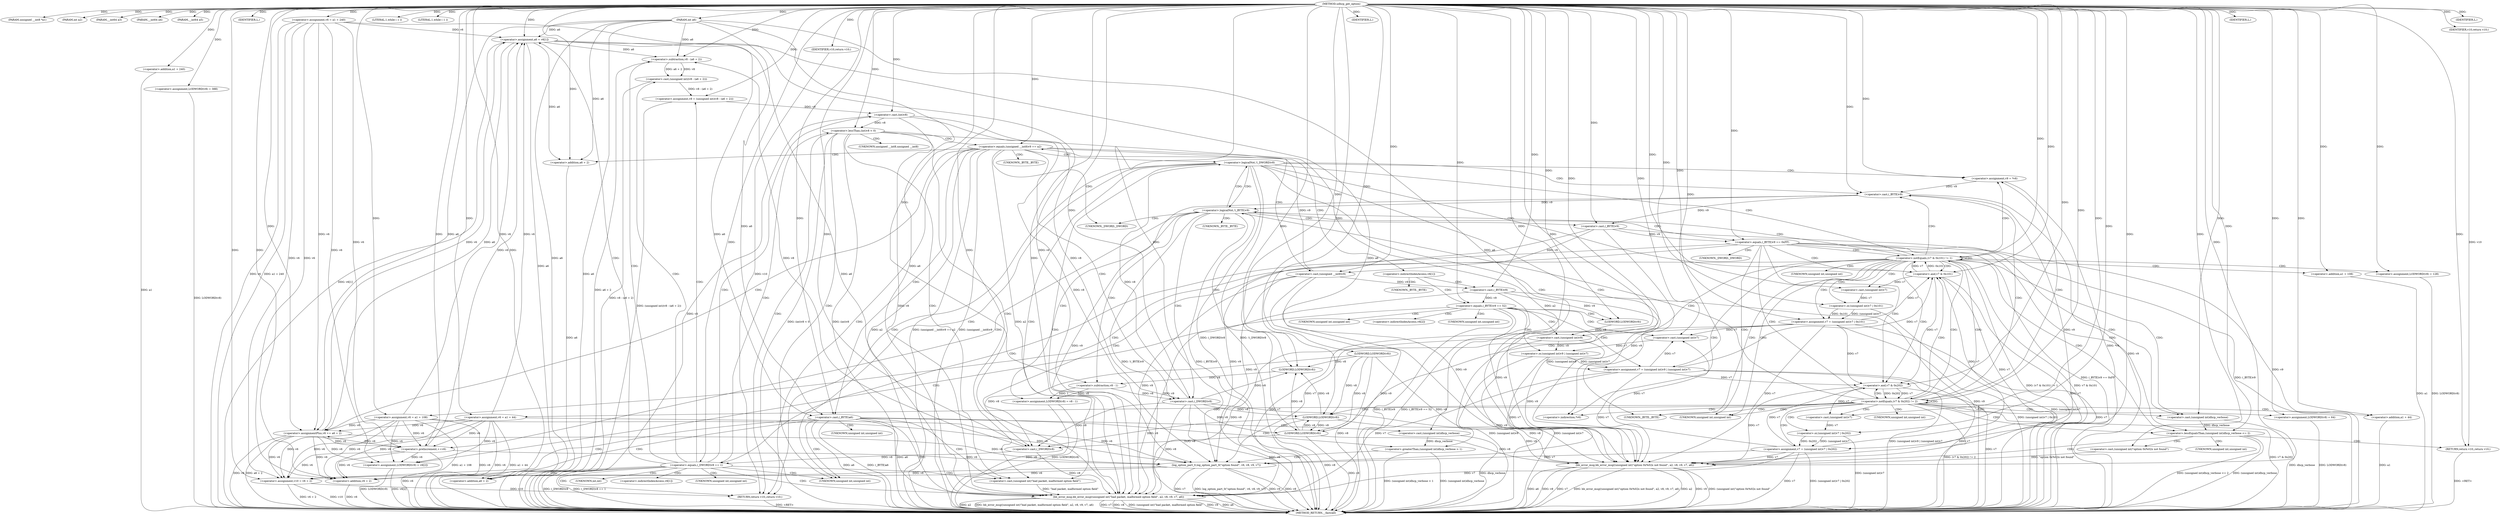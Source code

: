 digraph udhcp_get_option {  
"1000106" [label = "(METHOD,udhcp_get_option)" ]
"1000339" [label = "(METHOD_RETURN,__fastcall)" ]
"1000107" [label = "(PARAM,unsigned __int8 *a1)" ]
"1000108" [label = "(PARAM,int a2)" ]
"1000109" [label = "(PARAM,__int64 a3)" ]
"1000110" [label = "(PARAM,__int64 a4)" ]
"1000111" [label = "(PARAM,__int64 a5)" ]
"1000112" [label = "(PARAM,int a6)" ]
"1000119" [label = "(<operator>.assignment,v6 = a1 + 240)" ]
"1000121" [label = "(<operator>.addition,a1 + 240)" ]
"1000124" [label = "(IDENTIFIER,L,)" ]
"1000126" [label = "(<operator>.assignment,LODWORD(v8) = 388)" ]
"1000127" [label = "(LODWORD,LODWORD(v8))" ]
"1000130" [label = "(<operator>.assignment,LODWORD(v8) = 64)" ]
"1000131" [label = "(LODWORD,LODWORD(v8))" ]
"1000136" [label = "(LITERAL,1,while ( 1 ))" ]
"1000139" [label = "(LITERAL,1,while ( 1 ))" ]
"1000141" [label = "(<operator>.assignment,v9 = *v6)" ]
"1000146" [label = "(<operator>.logicalNot,!(_BYTE)v9)" ]
"1000147" [label = "(<operator>.cast,(_BYTE)v9)" ]
"1000151" [label = "(<operator>.assignment,LODWORD(v8) = v8 - 1)" ]
"1000152" [label = "(LODWORD,LODWORD(v8))" ]
"1000154" [label = "(<operator>.subtraction,v8 - 1)" ]
"1000157" [label = "(<operator>.preIncrement,++v6)" ]
"1000161" [label = "(<operator>.equals,(_BYTE)v9 == 0xFF)" ]
"1000162" [label = "(<operator>.cast,(_BYTE)v9)" ]
"1000168" [label = "(<operator>.equals,(_DWORD)v8 == 1)" ]
"1000169" [label = "(<operator>.cast,(_DWORD)v8)" ]
"1000174" [label = "(<operator>.assignment,a6 = v6[1])" ]
"1000179" [label = "(<operator>.assignment,v8 = (unsigned int)(v8 - (a6 + 2)))" ]
"1000181" [label = "(<operator>.cast,(unsigned int)(v8 - (a6 + 2)))" ]
"1000183" [label = "(<operator>.subtraction,v8 - (a6 + 2))" ]
"1000185" [label = "(<operator>.addition,a6 + 2)" ]
"1000189" [label = "(<operator>.lessThan,(int)v8 < 0)" ]
"1000190" [label = "(<operator>.cast,(int)v8)" ]
"1000196" [label = "(<operator>.equals,(unsigned __int8)v9 == a2)" ]
"1000197" [label = "(<operator>.cast,(unsigned __int8)v9)" ]
"1000203" [label = "(<operator>.cast,(_BYTE)a6)" ]
"1000208" [label = "(<operator>.greaterThan,(unsigned int)dhcp_verbose > 1)" ]
"1000209" [label = "(<operator>.cast,(unsigned int)dhcp_verbose)" ]
"1000213" [label = "(log_option_part_0,log_option_part_0(\"option found\", v6, v8, v9, v7))" ]
"1000219" [label = "(<operator>.assignment,v10 = v6 + 2)" ]
"1000221" [label = "(<operator>.addition,v6 + 2)" ]
"1000227" [label = "(IDENTIFIER,L,)" ]
"1000228" [label = "(bb_error_msg,bb_error_msg((unsigned int)\"bad packet, malformed option field\", a2, v8, v9, v7, a6))" ]
"1000229" [label = "(<operator>.cast,(unsigned int)\"bad packet, malformed option field\")" ]
"1000237" [label = "(RETURN,return v10;,return v10;)" ]
"1000238" [label = "(IDENTIFIER,v10,return v10;)" ]
"1000245" [label = "(<operator>.equals,(_BYTE)v9 == 52)" ]
"1000246" [label = "(<operator>.cast,(_BYTE)v9)" ]
"1000251" [label = "(<operator>.assignment,LODWORD(v9) = v6[2])" ]
"1000252" [label = "(LODWORD,LODWORD(v9))" ]
"1000257" [label = "(<operator>.assignment,v7 = (unsigned int)v9 | (unsigned int)v7)" ]
"1000259" [label = "(<operator>.or,(unsigned int)v9 | (unsigned int)v7)" ]
"1000260" [label = "(<operator>.cast,(unsigned int)v9)" ]
"1000263" [label = "(<operator>.cast,(unsigned int)v7)" ]
"1000266" [label = "(<operator>.assignmentPlus,v6 += a6 + 2)" ]
"1000268" [label = "(<operator>.addition,a6 + 2)" ]
"1000273" [label = "(<operator>.logicalNot,!(_DWORD)v8)" ]
"1000274" [label = "(<operator>.cast,(_DWORD)v8)" ]
"1000279" [label = "(<operator>.notEquals,(v7 & 0x101) != 1)" ]
"1000280" [label = "(<operator>.and,v7 & 0x101)" ]
"1000285" [label = "(<operator>.assignment,v7 = (unsigned int)v7 | 0x101)" ]
"1000287" [label = "(<operator>.or,(unsigned int)v7 | 0x101)" ]
"1000288" [label = "(<operator>.cast,(unsigned int)v7)" ]
"1000292" [label = "(<operator>.assignment,v6 = a1 + 108)" ]
"1000294" [label = "(<operator>.addition,a1 + 108)" ]
"1000297" [label = "(<operator>.assignment,LODWORD(v8) = 128)" ]
"1000298" [label = "(LODWORD,LODWORD(v8))" ]
"1000302" [label = "(<operator>.notEquals,(v7 & 0x202) != 2)" ]
"1000303" [label = "(<operator>.and,v7 & 0x202)" ]
"1000308" [label = "(<operator>.assignment,v7 = (unsigned int)v7 | 0x202)" ]
"1000310" [label = "(<operator>.or,(unsigned int)v7 | 0x202)" ]
"1000311" [label = "(<operator>.cast,(unsigned int)v7)" ]
"1000315" [label = "(<operator>.assignment,v6 = a1 + 44)" ]
"1000317" [label = "(<operator>.addition,a1 + 44)" ]
"1000320" [label = "(IDENTIFIER,L,)" ]
"1000322" [label = "(<operator>.lessEqualsThan,(unsigned int)dhcp_verbose <= 2)" ]
"1000323" [label = "(<operator>.cast,(unsigned int)dhcp_verbose)" ]
"1000327" [label = "(RETURN,return v10;,return v10;)" ]
"1000328" [label = "(IDENTIFIER,v10,return v10;)" ]
"1000329" [label = "(bb_error_msg,bb_error_msg((unsigned int)\"option 0x%02x not found\", a2, v8, v9, v7, a6))" ]
"1000330" [label = "(<operator>.cast,(unsigned int)\"option 0x%02x not found\")" ]
"1000338" [label = "(IDENTIFIER,L,)" ]
"1000143" [label = "(<operator>.indirection,*v6)" ]
"1000148" [label = "(UNKNOWN,_BYTE,_BYTE)" ]
"1000163" [label = "(UNKNOWN,_BYTE,_BYTE)" ]
"1000170" [label = "(UNKNOWN,_DWORD,_DWORD)" ]
"1000176" [label = "(<operator>.indirectIndexAccess,v6[1])" ]
"1000182" [label = "(UNKNOWN,unsigned int,unsigned int)" ]
"1000191" [label = "(UNKNOWN,int,int)" ]
"1000198" [label = "(UNKNOWN,unsigned __int8,unsigned __int8)" ]
"1000204" [label = "(UNKNOWN,_BYTE,_BYTE)" ]
"1000210" [label = "(UNKNOWN,unsigned int,unsigned int)" ]
"1000230" [label = "(UNKNOWN,unsigned int,unsigned int)" ]
"1000240" [label = "(<operator>.indirectIndexAccess,v6[1])" ]
"1000247" [label = "(UNKNOWN,_BYTE,_BYTE)" ]
"1000254" [label = "(<operator>.indirectIndexAccess,v6[2])" ]
"1000261" [label = "(UNKNOWN,unsigned int,unsigned int)" ]
"1000264" [label = "(UNKNOWN,unsigned int,unsigned int)" ]
"1000275" [label = "(UNKNOWN,_DWORD,_DWORD)" ]
"1000289" [label = "(UNKNOWN,unsigned int,unsigned int)" ]
"1000312" [label = "(UNKNOWN,unsigned int,unsigned int)" ]
"1000324" [label = "(UNKNOWN,unsigned int,unsigned int)" ]
"1000331" [label = "(UNKNOWN,unsigned int,unsigned int)" ]
  "1000259" -> "1000339"  [ label = "DDG: (unsigned int)v9"] 
  "1000179" -> "1000339"  [ label = "DDG: (unsigned int)(v8 - (a6 + 2))"] 
  "1000292" -> "1000339"  [ label = "DDG: a1 + 108"] 
  "1000162" -> "1000339"  [ label = "DDG: v9"] 
  "1000161" -> "1000339"  [ label = "DDG: (_BYTE)v9 == 0xFF"] 
  "1000266" -> "1000339"  [ label = "DDG: v6"] 
  "1000213" -> "1000339"  [ label = "DDG: v7"] 
  "1000141" -> "1000339"  [ label = "DDG: *v6"] 
  "1000203" -> "1000339"  [ label = "DDG: a6"] 
  "1000196" -> "1000339"  [ label = "DDG: a2"] 
  "1000294" -> "1000339"  [ label = "DDG: a1"] 
  "1000315" -> "1000339"  [ label = "DDG: v6"] 
  "1000127" -> "1000339"  [ label = "DDG: v8"] 
  "1000329" -> "1000339"  [ label = "DDG: v9"] 
  "1000322" -> "1000339"  [ label = "DDG: (unsigned int)dhcp_verbose <= 2"] 
  "1000197" -> "1000339"  [ label = "DDG: v9"] 
  "1000126" -> "1000339"  [ label = "DDG: LODWORD(v8)"] 
  "1000203" -> "1000339"  [ label = "DDG: (_BYTE)a6"] 
  "1000119" -> "1000339"  [ label = "DDG: v6"] 
  "1000323" -> "1000339"  [ label = "DDG: dhcp_verbose"] 
  "1000189" -> "1000339"  [ label = "DDG: (int)v8 < 0"] 
  "1000329" -> "1000339"  [ label = "DDG: (unsigned int)\"option 0x%02x not found\""] 
  "1000257" -> "1000339"  [ label = "DDG: (unsigned int)v9 | (unsigned int)v7"] 
  "1000268" -> "1000339"  [ label = "DDG: a6"] 
  "1000228" -> "1000339"  [ label = "DDG: v8"] 
  "1000329" -> "1000339"  [ label = "DDG: a6"] 
  "1000121" -> "1000339"  [ label = "DDG: a1"] 
  "1000257" -> "1000339"  [ label = "DDG: v7"] 
  "1000213" -> "1000339"  [ label = "DDG: log_option_part_0(\"option found\", v6, v8, v9, v7)"] 
  "1000213" -> "1000339"  [ label = "DDG: v9"] 
  "1000329" -> "1000339"  [ label = "DDG: v8"] 
  "1000209" -> "1000339"  [ label = "DDG: dhcp_verbose"] 
  "1000322" -> "1000339"  [ label = "DDG: (unsigned int)dhcp_verbose"] 
  "1000245" -> "1000339"  [ label = "DDG: (_BYTE)v9"] 
  "1000228" -> "1000339"  [ label = "DDG: (unsigned int)\"bad packet, malformed option field\""] 
  "1000219" -> "1000339"  [ label = "DDG: v6 + 2"] 
  "1000151" -> "1000339"  [ label = "DDG: LODWORD(v8)"] 
  "1000228" -> "1000339"  [ label = "DDG: v9"] 
  "1000119" -> "1000339"  [ label = "DDG: a1 + 240"] 
  "1000273" -> "1000339"  [ label = "DDG: (_DWORD)v8"] 
  "1000219" -> "1000339"  [ label = "DDG: v10"] 
  "1000297" -> "1000339"  [ label = "DDG: LODWORD(v8)"] 
  "1000302" -> "1000339"  [ label = "DDG: (v7 & 0x202) != 2"] 
  "1000266" -> "1000339"  [ label = "DDG: a6 + 2"] 
  "1000181" -> "1000339"  [ label = "DDG: v8 - (a6 + 2)"] 
  "1000147" -> "1000339"  [ label = "DDG: v9"] 
  "1000228" -> "1000339"  [ label = "DDG: a6"] 
  "1000308" -> "1000339"  [ label = "DDG: (unsigned int)v7 | 0x202"] 
  "1000146" -> "1000339"  [ label = "DDG: (_BYTE)v9"] 
  "1000157" -> "1000339"  [ label = "DDG: v6"] 
  "1000189" -> "1000339"  [ label = "DDG: (int)v8"] 
  "1000259" -> "1000339"  [ label = "DDG: (unsigned int)v7"] 
  "1000303" -> "1000339"  [ label = "DDG: v7"] 
  "1000292" -> "1000339"  [ label = "DDG: v6"] 
  "1000287" -> "1000339"  [ label = "DDG: (unsigned int)v7"] 
  "1000228" -> "1000339"  [ label = "DDG: a2"] 
  "1000183" -> "1000339"  [ label = "DDG: a6 + 2"] 
  "1000221" -> "1000339"  [ label = "DDG: v6"] 
  "1000279" -> "1000339"  [ label = "DDG: (v7 & 0x101) != 1"] 
  "1000130" -> "1000339"  [ label = "DDG: LODWORD(v8)"] 
  "1000246" -> "1000339"  [ label = "DDG: v9"] 
  "1000251" -> "1000339"  [ label = "DDG: LODWORD(v9)"] 
  "1000285" -> "1000339"  [ label = "DDG: v7"] 
  "1000302" -> "1000339"  [ label = "DDG: v7 & 0x202"] 
  "1000310" -> "1000339"  [ label = "DDG: (unsigned int)v7"] 
  "1000285" -> "1000339"  [ label = "DDG: (unsigned int)v7 | 0x101"] 
  "1000315" -> "1000339"  [ label = "DDG: a1 + 44"] 
  "1000208" -> "1000339"  [ label = "DDG: (unsigned int)dhcp_verbose"] 
  "1000208" -> "1000339"  [ label = "DDG: (unsigned int)dhcp_verbose > 1"] 
  "1000280" -> "1000339"  [ label = "DDG: v7"] 
  "1000190" -> "1000339"  [ label = "DDG: v8"] 
  "1000279" -> "1000339"  [ label = "DDG: v7 & 0x101"] 
  "1000329" -> "1000339"  [ label = "DDG: v7"] 
  "1000228" -> "1000339"  [ label = "DDG: bb_error_msg((unsigned int)\"bad packet, malformed option field\", a2, v8, v9, v7, a6)"] 
  "1000329" -> "1000339"  [ label = "DDG: bb_error_msg((unsigned int)\"option 0x%02x not found\", a2, v8, v9, v7, a6)"] 
  "1000273" -> "1000339"  [ label = "DDG: !(_DWORD)v8"] 
  "1000174" -> "1000339"  [ label = "DDG: v6[1]"] 
  "1000196" -> "1000339"  [ label = "DDG: (unsigned __int8)v9 == a2"] 
  "1000298" -> "1000339"  [ label = "DDG: v8"] 
  "1000168" -> "1000339"  [ label = "DDG: (_DWORD)v8"] 
  "1000213" -> "1000339"  [ label = "DDG: v8"] 
  "1000112" -> "1000339"  [ label = "DDG: a6"] 
  "1000251" -> "1000339"  [ label = "DDG: v6[2]"] 
  "1000308" -> "1000339"  [ label = "DDG: v7"] 
  "1000317" -> "1000339"  [ label = "DDG: a1"] 
  "1000260" -> "1000339"  [ label = "DDG: v9"] 
  "1000274" -> "1000339"  [ label = "DDG: v8"] 
  "1000196" -> "1000339"  [ label = "DDG: (unsigned __int8)v9"] 
  "1000151" -> "1000339"  [ label = "DDG: v8 - 1"] 
  "1000146" -> "1000339"  [ label = "DDG: !(_BYTE)v9"] 
  "1000245" -> "1000339"  [ label = "DDG: (_BYTE)v9 == 52"] 
  "1000168" -> "1000339"  [ label = "DDG: (_DWORD)v8 == 1"] 
  "1000161" -> "1000339"  [ label = "DDG: (_BYTE)v9"] 
  "1000131" -> "1000339"  [ label = "DDG: v8"] 
  "1000228" -> "1000339"  [ label = "DDG: v7"] 
  "1000329" -> "1000339"  [ label = "DDG: a2"] 
  "1000237" -> "1000339"  [ label = "DDG: <RET>"] 
  "1000327" -> "1000339"  [ label = "DDG: <RET>"] 
  "1000106" -> "1000107"  [ label = "DDG: "] 
  "1000106" -> "1000108"  [ label = "DDG: "] 
  "1000106" -> "1000109"  [ label = "DDG: "] 
  "1000106" -> "1000110"  [ label = "DDG: "] 
  "1000106" -> "1000111"  [ label = "DDG: "] 
  "1000106" -> "1000112"  [ label = "DDG: "] 
  "1000106" -> "1000119"  [ label = "DDG: "] 
  "1000106" -> "1000121"  [ label = "DDG: "] 
  "1000106" -> "1000124"  [ label = "DDG: "] 
  "1000106" -> "1000126"  [ label = "DDG: "] 
  "1000106" -> "1000127"  [ label = "DDG: "] 
  "1000106" -> "1000130"  [ label = "DDG: "] 
  "1000127" -> "1000131"  [ label = "DDG: v8"] 
  "1000298" -> "1000131"  [ label = "DDG: v8"] 
  "1000274" -> "1000131"  [ label = "DDG: v8"] 
  "1000106" -> "1000131"  [ label = "DDG: "] 
  "1000106" -> "1000136"  [ label = "DDG: "] 
  "1000106" -> "1000139"  [ label = "DDG: "] 
  "1000106" -> "1000141"  [ label = "DDG: "] 
  "1000147" -> "1000146"  [ label = "DDG: v9"] 
  "1000141" -> "1000147"  [ label = "DDG: v9"] 
  "1000106" -> "1000147"  [ label = "DDG: "] 
  "1000154" -> "1000151"  [ label = "DDG: v8"] 
  "1000154" -> "1000151"  [ label = "DDG: 1"] 
  "1000127" -> "1000152"  [ label = "DDG: v8"] 
  "1000298" -> "1000152"  [ label = "DDG: v8"] 
  "1000274" -> "1000152"  [ label = "DDG: v8"] 
  "1000131" -> "1000152"  [ label = "DDG: v8"] 
  "1000106" -> "1000152"  [ label = "DDG: "] 
  "1000152" -> "1000154"  [ label = "DDG: v8"] 
  "1000106" -> "1000154"  [ label = "DDG: "] 
  "1000266" -> "1000157"  [ label = "DDG: v6"] 
  "1000315" -> "1000157"  [ label = "DDG: v6"] 
  "1000119" -> "1000157"  [ label = "DDG: v6"] 
  "1000292" -> "1000157"  [ label = "DDG: v6"] 
  "1000106" -> "1000157"  [ label = "DDG: "] 
  "1000162" -> "1000161"  [ label = "DDG: v9"] 
  "1000147" -> "1000162"  [ label = "DDG: v9"] 
  "1000106" -> "1000162"  [ label = "DDG: "] 
  "1000106" -> "1000161"  [ label = "DDG: "] 
  "1000169" -> "1000168"  [ label = "DDG: v8"] 
  "1000127" -> "1000169"  [ label = "DDG: v8"] 
  "1000298" -> "1000169"  [ label = "DDG: v8"] 
  "1000274" -> "1000169"  [ label = "DDG: v8"] 
  "1000131" -> "1000169"  [ label = "DDG: v8"] 
  "1000106" -> "1000169"  [ label = "DDG: "] 
  "1000106" -> "1000168"  [ label = "DDG: "] 
  "1000266" -> "1000174"  [ label = "DDG: v6"] 
  "1000315" -> "1000174"  [ label = "DDG: v6"] 
  "1000119" -> "1000174"  [ label = "DDG: v6"] 
  "1000157" -> "1000174"  [ label = "DDG: v6"] 
  "1000292" -> "1000174"  [ label = "DDG: v6"] 
  "1000112" -> "1000174"  [ label = "DDG: a6"] 
  "1000106" -> "1000174"  [ label = "DDG: "] 
  "1000181" -> "1000179"  [ label = "DDG: v8 - (a6 + 2)"] 
  "1000106" -> "1000179"  [ label = "DDG: "] 
  "1000183" -> "1000181"  [ label = "DDG: v8"] 
  "1000183" -> "1000181"  [ label = "DDG: a6 + 2"] 
  "1000169" -> "1000183"  [ label = "DDG: v8"] 
  "1000106" -> "1000183"  [ label = "DDG: "] 
  "1000174" -> "1000183"  [ label = "DDG: a6"] 
  "1000112" -> "1000183"  [ label = "DDG: a6"] 
  "1000174" -> "1000185"  [ label = "DDG: a6"] 
  "1000112" -> "1000185"  [ label = "DDG: a6"] 
  "1000106" -> "1000185"  [ label = "DDG: "] 
  "1000190" -> "1000189"  [ label = "DDG: v8"] 
  "1000179" -> "1000190"  [ label = "DDG: v8"] 
  "1000106" -> "1000190"  [ label = "DDG: "] 
  "1000106" -> "1000189"  [ label = "DDG: "] 
  "1000197" -> "1000196"  [ label = "DDG: v9"] 
  "1000162" -> "1000197"  [ label = "DDG: v9"] 
  "1000106" -> "1000197"  [ label = "DDG: "] 
  "1000106" -> "1000196"  [ label = "DDG: "] 
  "1000112" -> "1000203"  [ label = "DDG: a6"] 
  "1000106" -> "1000203"  [ label = "DDG: "] 
  "1000174" -> "1000203"  [ label = "DDG: a6"] 
  "1000209" -> "1000208"  [ label = "DDG: dhcp_verbose"] 
  "1000106" -> "1000209"  [ label = "DDG: "] 
  "1000106" -> "1000208"  [ label = "DDG: "] 
  "1000106" -> "1000213"  [ label = "DDG: "] 
  "1000266" -> "1000213"  [ label = "DDG: v6"] 
  "1000315" -> "1000213"  [ label = "DDG: v6"] 
  "1000119" -> "1000213"  [ label = "DDG: v6"] 
  "1000157" -> "1000213"  [ label = "DDG: v6"] 
  "1000292" -> "1000213"  [ label = "DDG: v6"] 
  "1000190" -> "1000213"  [ label = "DDG: v8"] 
  "1000197" -> "1000213"  [ label = "DDG: v9"] 
  "1000257" -> "1000213"  [ label = "DDG: v7"] 
  "1000285" -> "1000213"  [ label = "DDG: v7"] 
  "1000308" -> "1000213"  [ label = "DDG: v7"] 
  "1000266" -> "1000219"  [ label = "DDG: v6"] 
  "1000315" -> "1000219"  [ label = "DDG: v6"] 
  "1000119" -> "1000219"  [ label = "DDG: v6"] 
  "1000292" -> "1000219"  [ label = "DDG: v6"] 
  "1000157" -> "1000219"  [ label = "DDG: v6"] 
  "1000213" -> "1000219"  [ label = "DDG: v6"] 
  "1000106" -> "1000219"  [ label = "DDG: "] 
  "1000266" -> "1000221"  [ label = "DDG: v6"] 
  "1000315" -> "1000221"  [ label = "DDG: v6"] 
  "1000119" -> "1000221"  [ label = "DDG: v6"] 
  "1000292" -> "1000221"  [ label = "DDG: v6"] 
  "1000157" -> "1000221"  [ label = "DDG: v6"] 
  "1000213" -> "1000221"  [ label = "DDG: v6"] 
  "1000106" -> "1000221"  [ label = "DDG: "] 
  "1000106" -> "1000227"  [ label = "DDG: "] 
  "1000229" -> "1000228"  [ label = "DDG: \"bad packet, malformed option field\""] 
  "1000106" -> "1000229"  [ label = "DDG: "] 
  "1000196" -> "1000228"  [ label = "DDG: a2"] 
  "1000106" -> "1000228"  [ label = "DDG: "] 
  "1000169" -> "1000228"  [ label = "DDG: v8"] 
  "1000190" -> "1000228"  [ label = "DDG: v8"] 
  "1000274" -> "1000228"  [ label = "DDG: v8"] 
  "1000162" -> "1000228"  [ label = "DDG: v9"] 
  "1000197" -> "1000228"  [ label = "DDG: v9"] 
  "1000147" -> "1000228"  [ label = "DDG: v9"] 
  "1000246" -> "1000228"  [ label = "DDG: v9"] 
  "1000260" -> "1000228"  [ label = "DDG: v9"] 
  "1000257" -> "1000228"  [ label = "DDG: v7"] 
  "1000285" -> "1000228"  [ label = "DDG: v7"] 
  "1000308" -> "1000228"  [ label = "DDG: v7"] 
  "1000203" -> "1000228"  [ label = "DDG: a6"] 
  "1000112" -> "1000228"  [ label = "DDG: a6"] 
  "1000174" -> "1000228"  [ label = "DDG: a6"] 
  "1000238" -> "1000237"  [ label = "DDG: v10"] 
  "1000219" -> "1000237"  [ label = "DDG: v10"] 
  "1000106" -> "1000238"  [ label = "DDG: "] 
  "1000246" -> "1000245"  [ label = "DDG: v9"] 
  "1000197" -> "1000246"  [ label = "DDG: v9"] 
  "1000106" -> "1000246"  [ label = "DDG: "] 
  "1000106" -> "1000245"  [ label = "DDG: "] 
  "1000266" -> "1000251"  [ label = "DDG: v6"] 
  "1000315" -> "1000251"  [ label = "DDG: v6"] 
  "1000119" -> "1000251"  [ label = "DDG: v6"] 
  "1000157" -> "1000251"  [ label = "DDG: v6"] 
  "1000292" -> "1000251"  [ label = "DDG: v6"] 
  "1000246" -> "1000252"  [ label = "DDG: v9"] 
  "1000106" -> "1000252"  [ label = "DDG: "] 
  "1000259" -> "1000257"  [ label = "DDG: (unsigned int)v9"] 
  "1000259" -> "1000257"  [ label = "DDG: (unsigned int)v7"] 
  "1000106" -> "1000257"  [ label = "DDG: "] 
  "1000260" -> "1000259"  [ label = "DDG: v9"] 
  "1000252" -> "1000260"  [ label = "DDG: v9"] 
  "1000106" -> "1000260"  [ label = "DDG: "] 
  "1000263" -> "1000259"  [ label = "DDG: v7"] 
  "1000257" -> "1000263"  [ label = "DDG: v7"] 
  "1000285" -> "1000263"  [ label = "DDG: v7"] 
  "1000308" -> "1000263"  [ label = "DDG: v7"] 
  "1000106" -> "1000263"  [ label = "DDG: "] 
  "1000112" -> "1000266"  [ label = "DDG: a6"] 
  "1000106" -> "1000266"  [ label = "DDG: "] 
  "1000174" -> "1000266"  [ label = "DDG: a6"] 
  "1000315" -> "1000266"  [ label = "DDG: v6"] 
  "1000119" -> "1000266"  [ label = "DDG: v6"] 
  "1000157" -> "1000266"  [ label = "DDG: v6"] 
  "1000292" -> "1000266"  [ label = "DDG: v6"] 
  "1000112" -> "1000268"  [ label = "DDG: a6"] 
  "1000106" -> "1000268"  [ label = "DDG: "] 
  "1000174" -> "1000268"  [ label = "DDG: a6"] 
  "1000274" -> "1000273"  [ label = "DDG: v8"] 
  "1000154" -> "1000274"  [ label = "DDG: v8"] 
  "1000190" -> "1000274"  [ label = "DDG: v8"] 
  "1000106" -> "1000274"  [ label = "DDG: "] 
  "1000280" -> "1000279"  [ label = "DDG: v7"] 
  "1000280" -> "1000279"  [ label = "DDG: 0x101"] 
  "1000257" -> "1000280"  [ label = "DDG: v7"] 
  "1000285" -> "1000280"  [ label = "DDG: v7"] 
  "1000308" -> "1000280"  [ label = "DDG: v7"] 
  "1000106" -> "1000280"  [ label = "DDG: "] 
  "1000106" -> "1000279"  [ label = "DDG: "] 
  "1000287" -> "1000285"  [ label = "DDG: (unsigned int)v7"] 
  "1000287" -> "1000285"  [ label = "DDG: 0x101"] 
  "1000106" -> "1000285"  [ label = "DDG: "] 
  "1000288" -> "1000287"  [ label = "DDG: v7"] 
  "1000280" -> "1000288"  [ label = "DDG: v7"] 
  "1000106" -> "1000288"  [ label = "DDG: "] 
  "1000106" -> "1000287"  [ label = "DDG: "] 
  "1000106" -> "1000292"  [ label = "DDG: "] 
  "1000106" -> "1000294"  [ label = "DDG: "] 
  "1000106" -> "1000297"  [ label = "DDG: "] 
  "1000127" -> "1000298"  [ label = "DDG: v8"] 
  "1000274" -> "1000298"  [ label = "DDG: v8"] 
  "1000131" -> "1000298"  [ label = "DDG: v8"] 
  "1000106" -> "1000298"  [ label = "DDG: "] 
  "1000303" -> "1000302"  [ label = "DDG: v7"] 
  "1000303" -> "1000302"  [ label = "DDG: 0x202"] 
  "1000257" -> "1000303"  [ label = "DDG: v7"] 
  "1000285" -> "1000303"  [ label = "DDG: v7"] 
  "1000280" -> "1000303"  [ label = "DDG: v7"] 
  "1000308" -> "1000303"  [ label = "DDG: v7"] 
  "1000106" -> "1000303"  [ label = "DDG: "] 
  "1000106" -> "1000302"  [ label = "DDG: "] 
  "1000310" -> "1000308"  [ label = "DDG: (unsigned int)v7"] 
  "1000310" -> "1000308"  [ label = "DDG: 0x202"] 
  "1000106" -> "1000308"  [ label = "DDG: "] 
  "1000311" -> "1000310"  [ label = "DDG: v7"] 
  "1000303" -> "1000311"  [ label = "DDG: v7"] 
  "1000106" -> "1000311"  [ label = "DDG: "] 
  "1000106" -> "1000310"  [ label = "DDG: "] 
  "1000106" -> "1000315"  [ label = "DDG: "] 
  "1000106" -> "1000317"  [ label = "DDG: "] 
  "1000106" -> "1000320"  [ label = "DDG: "] 
  "1000323" -> "1000322"  [ label = "DDG: dhcp_verbose"] 
  "1000106" -> "1000323"  [ label = "DDG: "] 
  "1000106" -> "1000322"  [ label = "DDG: "] 
  "1000328" -> "1000327"  [ label = "DDG: v10"] 
  "1000106" -> "1000327"  [ label = "DDG: "] 
  "1000106" -> "1000328"  [ label = "DDG: "] 
  "1000330" -> "1000329"  [ label = "DDG: \"option 0x%02x not found\""] 
  "1000106" -> "1000330"  [ label = "DDG: "] 
  "1000196" -> "1000329"  [ label = "DDG: a2"] 
  "1000106" -> "1000329"  [ label = "DDG: "] 
  "1000127" -> "1000329"  [ label = "DDG: v8"] 
  "1000298" -> "1000329"  [ label = "DDG: v8"] 
  "1000274" -> "1000329"  [ label = "DDG: v8"] 
  "1000131" -> "1000329"  [ label = "DDG: v8"] 
  "1000162" -> "1000329"  [ label = "DDG: v9"] 
  "1000197" -> "1000329"  [ label = "DDG: v9"] 
  "1000147" -> "1000329"  [ label = "DDG: v9"] 
  "1000246" -> "1000329"  [ label = "DDG: v9"] 
  "1000260" -> "1000329"  [ label = "DDG: v9"] 
  "1000257" -> "1000329"  [ label = "DDG: v7"] 
  "1000303" -> "1000329"  [ label = "DDG: v7"] 
  "1000285" -> "1000329"  [ label = "DDG: v7"] 
  "1000280" -> "1000329"  [ label = "DDG: v7"] 
  "1000308" -> "1000329"  [ label = "DDG: v7"] 
  "1000112" -> "1000329"  [ label = "DDG: a6"] 
  "1000174" -> "1000329"  [ label = "DDG: a6"] 
  "1000106" -> "1000338"  [ label = "DDG: "] 
  "1000146" -> "1000163"  [ label = "CDG: "] 
  "1000146" -> "1000162"  [ label = "CDG: "] 
  "1000146" -> "1000161"  [ label = "CDG: "] 
  "1000146" -> "1000275"  [ label = "CDG: "] 
  "1000146" -> "1000274"  [ label = "CDG: "] 
  "1000146" -> "1000273"  [ label = "CDG: "] 
  "1000146" -> "1000157"  [ label = "CDG: "] 
  "1000146" -> "1000154"  [ label = "CDG: "] 
  "1000146" -> "1000152"  [ label = "CDG: "] 
  "1000146" -> "1000151"  [ label = "CDG: "] 
  "1000161" -> "1000170"  [ label = "CDG: "] 
  "1000161" -> "1000169"  [ label = "CDG: "] 
  "1000161" -> "1000168"  [ label = "CDG: "] 
  "1000161" -> "1000280"  [ label = "CDG: "] 
  "1000161" -> "1000279"  [ label = "CDG: "] 
  "1000161" -> "1000303"  [ label = "CDG: "] 
  "1000161" -> "1000302"  [ label = "CDG: "] 
  "1000161" -> "1000324"  [ label = "CDG: "] 
  "1000161" -> "1000323"  [ label = "CDG: "] 
  "1000161" -> "1000322"  [ label = "CDG: "] 
  "1000168" -> "1000176"  [ label = "CDG: "] 
  "1000168" -> "1000174"  [ label = "CDG: "] 
  "1000168" -> "1000191"  [ label = "CDG: "] 
  "1000168" -> "1000190"  [ label = "CDG: "] 
  "1000168" -> "1000189"  [ label = "CDG: "] 
  "1000168" -> "1000185"  [ label = "CDG: "] 
  "1000168" -> "1000183"  [ label = "CDG: "] 
  "1000168" -> "1000182"  [ label = "CDG: "] 
  "1000168" -> "1000181"  [ label = "CDG: "] 
  "1000168" -> "1000179"  [ label = "CDG: "] 
  "1000168" -> "1000237"  [ label = "CDG: "] 
  "1000168" -> "1000230"  [ label = "CDG: "] 
  "1000168" -> "1000229"  [ label = "CDG: "] 
  "1000168" -> "1000228"  [ label = "CDG: "] 
  "1000189" -> "1000198"  [ label = "CDG: "] 
  "1000189" -> "1000197"  [ label = "CDG: "] 
  "1000189" -> "1000196"  [ label = "CDG: "] 
  "1000189" -> "1000237"  [ label = "CDG: "] 
  "1000189" -> "1000230"  [ label = "CDG: "] 
  "1000189" -> "1000229"  [ label = "CDG: "] 
  "1000189" -> "1000228"  [ label = "CDG: "] 
  "1000196" -> "1000204"  [ label = "CDG: "] 
  "1000196" -> "1000203"  [ label = "CDG: "] 
  "1000196" -> "1000240"  [ label = "CDG: "] 
  "1000196" -> "1000237"  [ label = "CDG: "] 
  "1000196" -> "1000268"  [ label = "CDG: "] 
  "1000196" -> "1000266"  [ label = "CDG: "] 
  "1000196" -> "1000275"  [ label = "CDG: "] 
  "1000196" -> "1000274"  [ label = "CDG: "] 
  "1000196" -> "1000273"  [ label = "CDG: "] 
  "1000203" -> "1000208"  [ label = "CDG: "] 
  "1000203" -> "1000221"  [ label = "CDG: "] 
  "1000203" -> "1000219"  [ label = "CDG: "] 
  "1000203" -> "1000210"  [ label = "CDG: "] 
  "1000203" -> "1000209"  [ label = "CDG: "] 
  "1000203" -> "1000230"  [ label = "CDG: "] 
  "1000203" -> "1000229"  [ label = "CDG: "] 
  "1000203" -> "1000228"  [ label = "CDG: "] 
  "1000208" -> "1000213"  [ label = "CDG: "] 
  "1000240" -> "1000247"  [ label = "CDG: "] 
  "1000240" -> "1000246"  [ label = "CDG: "] 
  "1000240" -> "1000245"  [ label = "CDG: "] 
  "1000245" -> "1000254"  [ label = "CDG: "] 
  "1000245" -> "1000252"  [ label = "CDG: "] 
  "1000245" -> "1000251"  [ label = "CDG: "] 
  "1000245" -> "1000264"  [ label = "CDG: "] 
  "1000245" -> "1000263"  [ label = "CDG: "] 
  "1000245" -> "1000261"  [ label = "CDG: "] 
  "1000245" -> "1000260"  [ label = "CDG: "] 
  "1000245" -> "1000259"  [ label = "CDG: "] 
  "1000245" -> "1000257"  [ label = "CDG: "] 
  "1000273" -> "1000237"  [ label = "CDG: "] 
  "1000273" -> "1000230"  [ label = "CDG: "] 
  "1000273" -> "1000229"  [ label = "CDG: "] 
  "1000273" -> "1000228"  [ label = "CDG: "] 
  "1000273" -> "1000280"  [ label = "CDG: "] 
  "1000273" -> "1000279"  [ label = "CDG: "] 
  "1000273" -> "1000143"  [ label = "CDG: "] 
  "1000273" -> "1000141"  [ label = "CDG: "] 
  "1000273" -> "1000148"  [ label = "CDG: "] 
  "1000273" -> "1000147"  [ label = "CDG: "] 
  "1000273" -> "1000146"  [ label = "CDG: "] 
  "1000279" -> "1000288"  [ label = "CDG: "] 
  "1000279" -> "1000287"  [ label = "CDG: "] 
  "1000279" -> "1000285"  [ label = "CDG: "] 
  "1000279" -> "1000298"  [ label = "CDG: "] 
  "1000279" -> "1000297"  [ label = "CDG: "] 
  "1000279" -> "1000294"  [ label = "CDG: "] 
  "1000279" -> "1000292"  [ label = "CDG: "] 
  "1000279" -> "1000289"  [ label = "CDG: "] 
  "1000279" -> "1000303"  [ label = "CDG: "] 
  "1000279" -> "1000302"  [ label = "CDG: "] 
  "1000279" -> "1000324"  [ label = "CDG: "] 
  "1000279" -> "1000323"  [ label = "CDG: "] 
  "1000279" -> "1000322"  [ label = "CDG: "] 
  "1000279" -> "1000280"  [ label = "CDG: "] 
  "1000279" -> "1000279"  [ label = "CDG: "] 
  "1000279" -> "1000143"  [ label = "CDG: "] 
  "1000279" -> "1000141"  [ label = "CDG: "] 
  "1000279" -> "1000148"  [ label = "CDG: "] 
  "1000279" -> "1000147"  [ label = "CDG: "] 
  "1000279" -> "1000146"  [ label = "CDG: "] 
  "1000302" -> "1000317"  [ label = "CDG: "] 
  "1000302" -> "1000315"  [ label = "CDG: "] 
  "1000302" -> "1000312"  [ label = "CDG: "] 
  "1000302" -> "1000311"  [ label = "CDG: "] 
  "1000302" -> "1000310"  [ label = "CDG: "] 
  "1000302" -> "1000308"  [ label = "CDG: "] 
  "1000302" -> "1000324"  [ label = "CDG: "] 
  "1000302" -> "1000323"  [ label = "CDG: "] 
  "1000302" -> "1000322"  [ label = "CDG: "] 
  "1000302" -> "1000131"  [ label = "CDG: "] 
  "1000302" -> "1000130"  [ label = "CDG: "] 
  "1000302" -> "1000303"  [ label = "CDG: "] 
  "1000302" -> "1000302"  [ label = "CDG: "] 
  "1000302" -> "1000280"  [ label = "CDG: "] 
  "1000302" -> "1000279"  [ label = "CDG: "] 
  "1000302" -> "1000143"  [ label = "CDG: "] 
  "1000302" -> "1000141"  [ label = "CDG: "] 
  "1000302" -> "1000148"  [ label = "CDG: "] 
  "1000302" -> "1000147"  [ label = "CDG: "] 
  "1000302" -> "1000146"  [ label = "CDG: "] 
  "1000322" -> "1000331"  [ label = "CDG: "] 
  "1000322" -> "1000330"  [ label = "CDG: "] 
  "1000322" -> "1000329"  [ label = "CDG: "] 
  "1000322" -> "1000327"  [ label = "CDG: "] 
}
